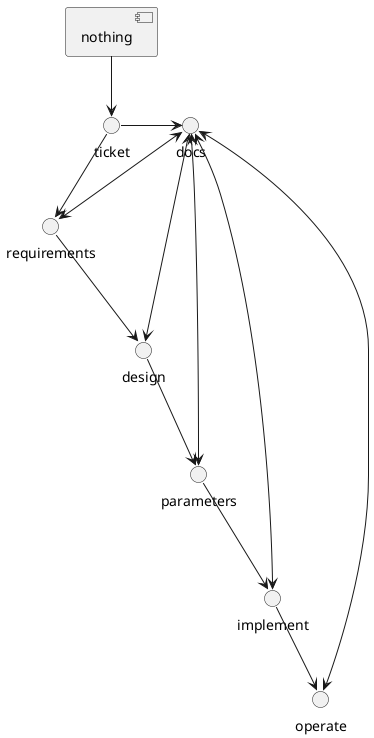 @startuml surveyor
' top to bottom direction

[nothing] -d-> ticket
ticket -r-> docs
ticket -d-> requirements
requirements -d-> design
requirements <-u-> docs
design -d-> parameters
design <-u-> docs
parameters -d-> implement
parameters <-u-> docs
implement <-u-> docs
implement -d-> operate
docs <-> operate

@enduml
